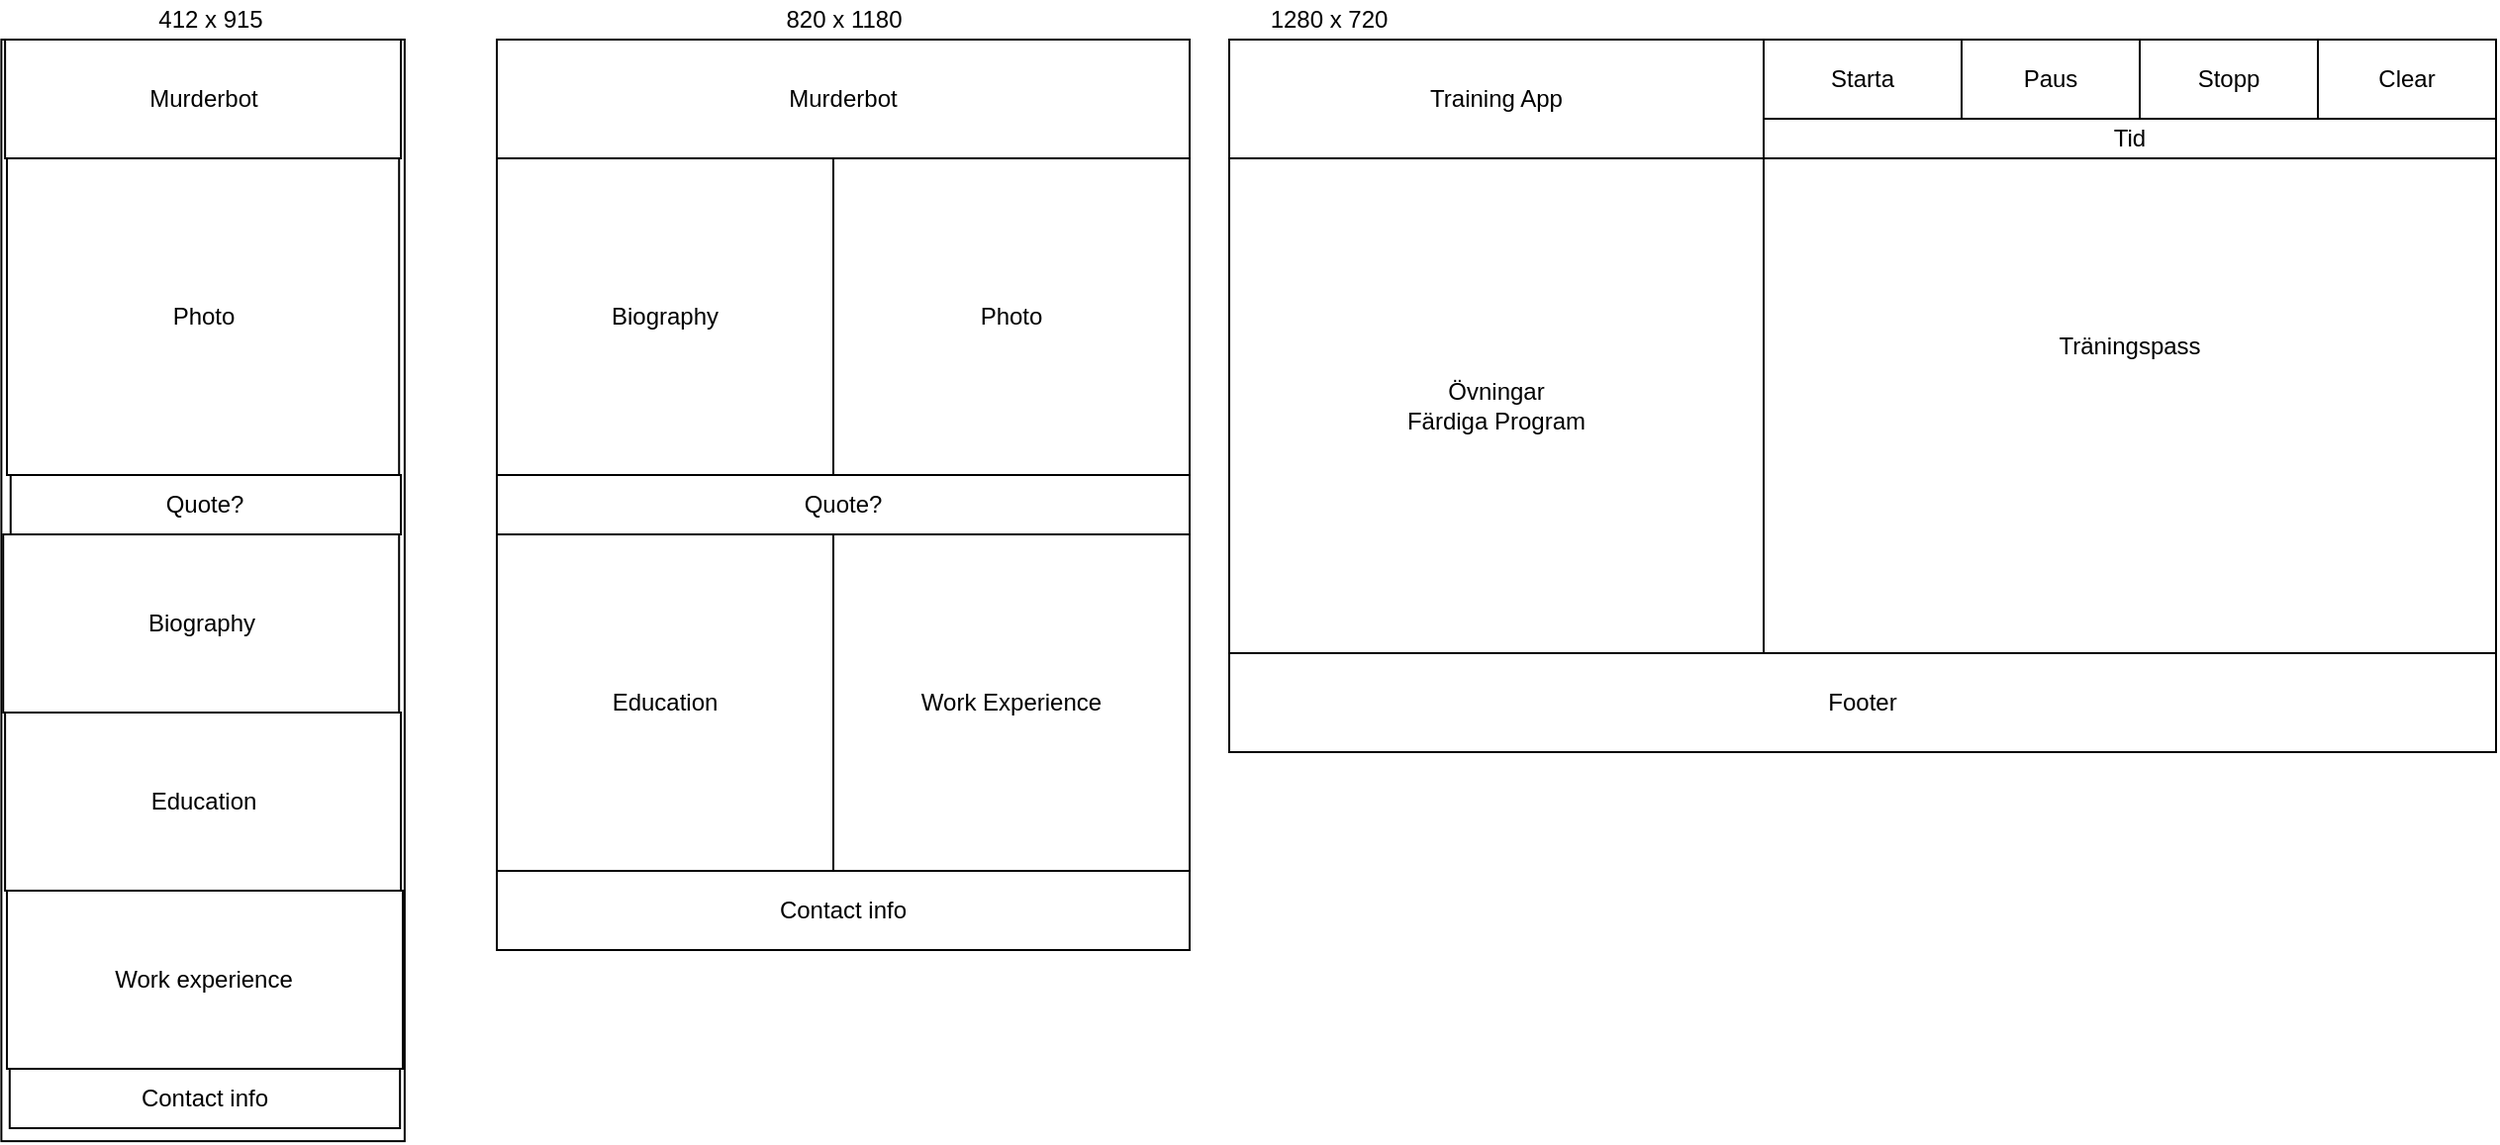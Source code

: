 <mxfile version="16.5.1" type="device"><diagram id="52LrYHI_SBZHDEwqSdMi" name="Sida-1"><mxGraphModel dx="782" dy="539" grid="1" gridSize="10" guides="1" tooltips="1" connect="1" arrows="1" fold="1" page="1" pageScale="1" pageWidth="827" pageHeight="1169" math="0" shadow="0"><root><mxCell id="0"/><mxCell id="1" parent="0"/><mxCell id="95KljtkdL2nN_t_fX-2F-14" value="" style="group" parent="1" vertex="1" connectable="0"><mxGeometry x="9.685" y="20" width="390.32" height="550" as="geometry"/></mxCell><mxCell id="95KljtkdL2nN_t_fX-2F-2" value="" style="rounded=0;whiteSpace=wrap;html=1;rotation=90;" parent="95KljtkdL2nN_t_fX-2F-14" vertex="1"><mxGeometry x="-176.4" y="176.41" width="556.56" height="203.75" as="geometry"/></mxCell><mxCell id="95KljtkdL2nN_t_fX-2F-3" value="Murderbot" style="rounded=0;whiteSpace=wrap;html=1;" parent="95KljtkdL2nN_t_fX-2F-14" vertex="1"><mxGeometry x="1.875" width="200" height="60" as="geometry"/></mxCell><mxCell id="z5LKfw5hmV-S_x8PT4Ox-3" value="" style="group" parent="95KljtkdL2nN_t_fX-2F-14" vertex="1" connectable="0"><mxGeometry x="0.93" y="60" width="201.88" height="490" as="geometry"/></mxCell><mxCell id="95KljtkdL2nN_t_fX-2F-5" value="Photo" style="rounded=0;whiteSpace=wrap;html=1;" parent="z5LKfw5hmV-S_x8PT4Ox-3" vertex="1"><mxGeometry x="1.885" width="198.12" height="160" as="geometry"/></mxCell><mxCell id="95KljtkdL2nN_t_fX-2F-6" value="Quote?" style="rounded=0;whiteSpace=wrap;html=1;" parent="z5LKfw5hmV-S_x8PT4Ox-3" vertex="1"><mxGeometry x="3.765" y="160" width="197.18" height="30" as="geometry"/></mxCell><mxCell id="95KljtkdL2nN_t_fX-2F-9" value="Education" style="rounded=0;whiteSpace=wrap;html=1;" parent="z5LKfw5hmV-S_x8PT4Ox-3" vertex="1"><mxGeometry x="0.94" y="280" width="200" height="90" as="geometry"/></mxCell><mxCell id="z5LKfw5hmV-S_x8PT4Ox-2" value="Biography" style="rounded=0;whiteSpace=wrap;html=1;" parent="z5LKfw5hmV-S_x8PT4Ox-3" vertex="1"><mxGeometry y="190" width="200" height="90" as="geometry"/></mxCell><mxCell id="95KljtkdL2nN_t_fX-2F-12" value="Work experience" style="rounded=0;whiteSpace=wrap;html=1;" parent="z5LKfw5hmV-S_x8PT4Ox-3" vertex="1"><mxGeometry x="1.88" y="370" width="200" height="90" as="geometry"/></mxCell><mxCell id="95KljtkdL2nN_t_fX-2F-13" value="Contact info" style="rounded=0;whiteSpace=wrap;html=1;" parent="z5LKfw5hmV-S_x8PT4Ox-3" vertex="1"><mxGeometry x="3.285" y="460" width="197.18" height="30" as="geometry"/></mxCell><mxCell id="95KljtkdL2nN_t_fX-2F-16" value="412 x 915" style="text;html=1;align=center;verticalAlign=middle;resizable=0;points=[];autosize=1;strokeColor=none;fillColor=none;" parent="1" vertex="1"><mxGeometry x="80" width="70" height="20" as="geometry"/></mxCell><mxCell id="95KljtkdL2nN_t_fX-2F-18" value="820 x 1180" style="text;html=1;align=center;verticalAlign=middle;resizable=0;points=[];autosize=1;strokeColor=none;fillColor=none;" parent="1" vertex="1"><mxGeometry x="400" width="70" height="20" as="geometry"/></mxCell><mxCell id="95KljtkdL2nN_t_fX-2F-19" value="1280 x 720" style="text;html=1;align=center;verticalAlign=middle;resizable=0;points=[];autosize=1;strokeColor=none;fillColor=none;" parent="1" vertex="1"><mxGeometry x="645" width="70" height="20" as="geometry"/></mxCell><mxCell id="95KljtkdL2nN_t_fX-2F-56" value="" style="rounded=0;whiteSpace=wrap;html=1;" parent="1" vertex="1"><mxGeometry x="630" y="20" width="640" height="360" as="geometry"/></mxCell><mxCell id="95KljtkdL2nN_t_fX-2F-57" value="Training App" style="rounded=0;whiteSpace=wrap;html=1;" parent="1" vertex="1"><mxGeometry x="630" y="20" width="270" height="60" as="geometry"/></mxCell><mxCell id="95KljtkdL2nN_t_fX-2F-59" value="" style="group" parent="1" vertex="1" connectable="0"><mxGeometry x="260" y="20" width="350" height="460" as="geometry"/></mxCell><mxCell id="95KljtkdL2nN_t_fX-2F-15" value="" style="rounded=0;whiteSpace=wrap;html=1;" parent="95KljtkdL2nN_t_fX-2F-59" vertex="1"><mxGeometry width="350" height="460" as="geometry"/></mxCell><mxCell id="95KljtkdL2nN_t_fX-2F-44" value="Murderbot" style="rounded=0;whiteSpace=wrap;html=1;" parent="95KljtkdL2nN_t_fX-2F-59" vertex="1"><mxGeometry width="350" height="60" as="geometry"/></mxCell><mxCell id="95KljtkdL2nN_t_fX-2F-45" value="Photo&lt;br&gt;" style="rounded=0;whiteSpace=wrap;html=1;" parent="95KljtkdL2nN_t_fX-2F-59" vertex="1"><mxGeometry x="170" y="60" width="180" height="160" as="geometry"/></mxCell><mxCell id="95KljtkdL2nN_t_fX-2F-46" value="Biography" style="rounded=0;whiteSpace=wrap;html=1;" parent="95KljtkdL2nN_t_fX-2F-59" vertex="1"><mxGeometry y="60" width="170" height="160" as="geometry"/></mxCell><mxCell id="95KljtkdL2nN_t_fX-2F-53" value="Education" style="rounded=0;whiteSpace=wrap;html=1;" parent="95KljtkdL2nN_t_fX-2F-59" vertex="1"><mxGeometry y="250" width="170" height="170" as="geometry"/></mxCell><mxCell id="95KljtkdL2nN_t_fX-2F-54" value="Work Experience" style="rounded=0;whiteSpace=wrap;html=1;" parent="95KljtkdL2nN_t_fX-2F-59" vertex="1"><mxGeometry x="170" y="250" width="180" height="170" as="geometry"/></mxCell><mxCell id="95KljtkdL2nN_t_fX-2F-55" value="Contact info" style="rounded=0;whiteSpace=wrap;html=1;" parent="95KljtkdL2nN_t_fX-2F-59" vertex="1"><mxGeometry y="420" width="350" height="40" as="geometry"/></mxCell><mxCell id="z5LKfw5hmV-S_x8PT4Ox-4" value="Quote?" style="rounded=0;whiteSpace=wrap;html=1;" parent="95KljtkdL2nN_t_fX-2F-59" vertex="1"><mxGeometry y="220" width="350" height="30" as="geometry"/></mxCell><mxCell id="95KljtkdL2nN_t_fX-2F-60" value="Träningspass" style="rounded=0;whiteSpace=wrap;html=1;" parent="1" vertex="1"><mxGeometry x="900" y="20" width="370" height="310" as="geometry"/></mxCell><mxCell id="95KljtkdL2nN_t_fX-2F-77" value="Övningar&lt;br&gt;Färdiga Program" style="rounded=0;whiteSpace=wrap;html=1;" parent="1" vertex="1"><mxGeometry x="630" y="80" width="270" height="250" as="geometry"/></mxCell><mxCell id="Iagg65NQJ-wHKC3MS121-1" value="Footer" style="rounded=0;whiteSpace=wrap;html=1;" vertex="1" parent="1"><mxGeometry x="630" y="330" width="640" height="50" as="geometry"/></mxCell><mxCell id="Iagg65NQJ-wHKC3MS121-3" value="Starta" style="rounded=0;whiteSpace=wrap;html=1;" vertex="1" parent="1"><mxGeometry x="900" y="20" width="100" height="40" as="geometry"/></mxCell><mxCell id="Iagg65NQJ-wHKC3MS121-4" value="Paus" style="rounded=0;whiteSpace=wrap;html=1;" vertex="1" parent="1"><mxGeometry x="1000" y="20" width="90" height="40" as="geometry"/></mxCell><mxCell id="Iagg65NQJ-wHKC3MS121-5" value="Stopp" style="rounded=0;whiteSpace=wrap;html=1;" vertex="1" parent="1"><mxGeometry x="1090" y="20" width="90" height="40" as="geometry"/></mxCell><mxCell id="Iagg65NQJ-wHKC3MS121-6" value="Clear" style="rounded=0;whiteSpace=wrap;html=1;" vertex="1" parent="1"><mxGeometry x="1180" y="20" width="90" height="40" as="geometry"/></mxCell><mxCell id="Iagg65NQJ-wHKC3MS121-7" value="Tid" style="rounded=0;whiteSpace=wrap;html=1;" vertex="1" parent="1"><mxGeometry x="900" y="60" width="370" height="20" as="geometry"/></mxCell></root></mxGraphModel></diagram></mxfile>